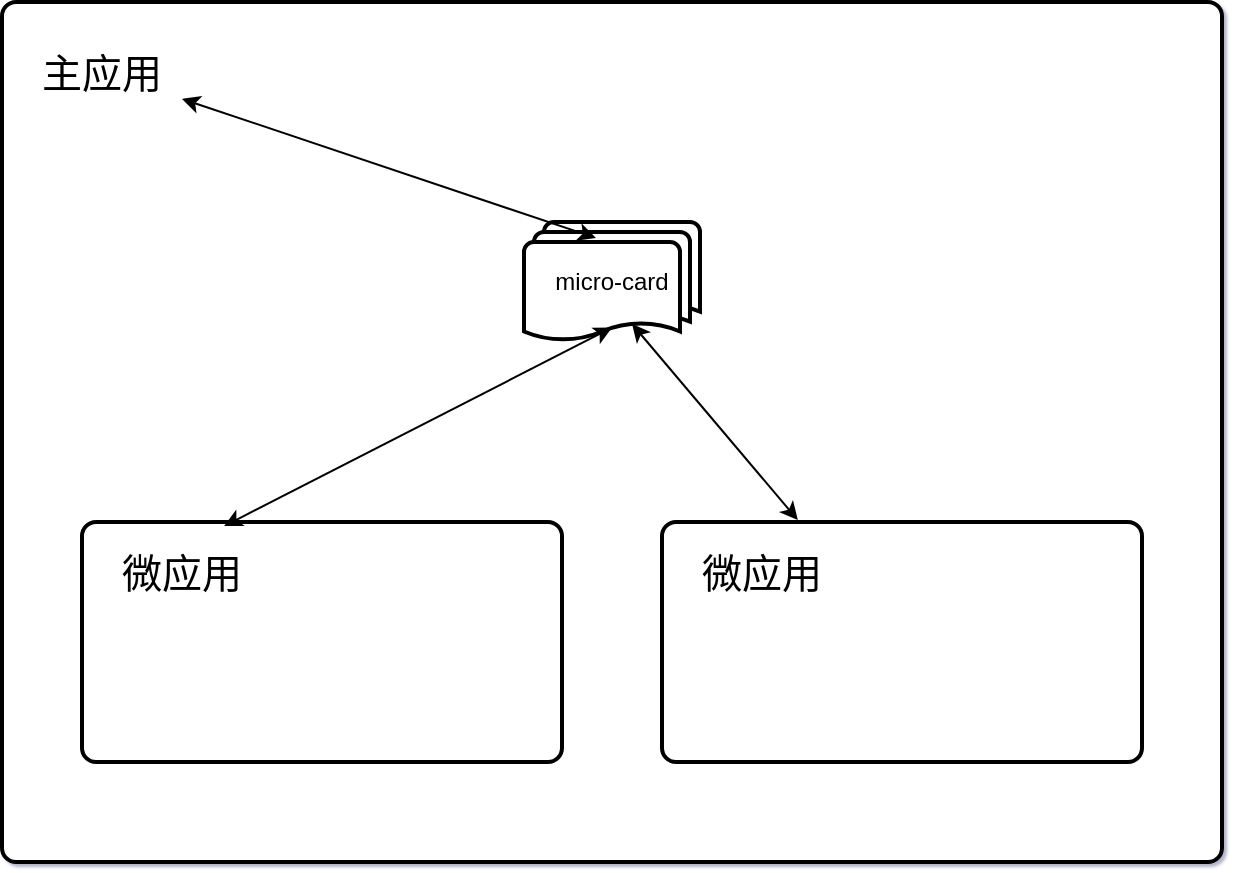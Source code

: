 <mxfile version="15.7.3" type="github">
  <diagram id="mrtA_bh7W3MZyRI0lBSU" name="第 1 页">
    <mxGraphModel dx="1422" dy="762" grid="1" gridSize="10" guides="1" tooltips="1" connect="1" arrows="1" fold="1" page="1" pageScale="1" pageWidth="827" pageHeight="1169" background="none" math="0" shadow="1">
      <root>
        <mxCell id="0" />
        <mxCell id="1" parent="0" />
        <mxCell id="HNSjOoolBvw5SKJHr6Ws-1" value="" style="rounded=1;whiteSpace=wrap;html=1;absoluteArcSize=1;arcSize=14;strokeWidth=2;" vertex="1" parent="1">
          <mxGeometry x="110" y="90" width="610" height="430" as="geometry" />
        </mxCell>
        <mxCell id="HNSjOoolBvw5SKJHr6Ws-2" value="" style="rounded=1;whiteSpace=wrap;html=1;absoluteArcSize=1;arcSize=14;strokeWidth=2;" vertex="1" parent="1">
          <mxGeometry x="150" y="350" width="240" height="120" as="geometry" />
        </mxCell>
        <mxCell id="HNSjOoolBvw5SKJHr6Ws-3" value="micro-card" style="strokeWidth=2;html=1;shape=mxgraph.flowchart.multi-document;whiteSpace=wrap;" vertex="1" parent="1">
          <mxGeometry x="371" y="200" width="88" height="60" as="geometry" />
        </mxCell>
        <mxCell id="HNSjOoolBvw5SKJHr6Ws-4" value="&lt;font style=&quot;font-size: 20px&quot;&gt;主应用&lt;/font&gt;" style="text;html=1;strokeColor=none;fillColor=none;align=center;verticalAlign=middle;whiteSpace=wrap;rounded=0;" vertex="1" parent="1">
          <mxGeometry x="120" y="110" width="80" height="30" as="geometry" />
        </mxCell>
        <mxCell id="HNSjOoolBvw5SKJHr6Ws-5" value="&lt;font style=&quot;font-size: 20px&quot;&gt;微应用&lt;/font&gt;" style="text;html=1;strokeColor=none;fillColor=none;align=center;verticalAlign=middle;whiteSpace=wrap;rounded=0;" vertex="1" parent="1">
          <mxGeometry x="160" y="360" width="80" height="30" as="geometry" />
        </mxCell>
        <mxCell id="HNSjOoolBvw5SKJHr6Ws-8" value="" style="endArrow=classic;startArrow=classic;html=1;rounded=0;fontSize=20;entryX=0.5;entryY=0.88;entryDx=0;entryDy=0;entryPerimeter=0;exitX=0.296;exitY=0.017;exitDx=0;exitDy=0;exitPerimeter=0;" edge="1" parent="1" source="HNSjOoolBvw5SKJHr6Ws-2" target="HNSjOoolBvw5SKJHr6Ws-3">
          <mxGeometry width="50" height="50" relative="1" as="geometry">
            <mxPoint x="299" y="410" as="sourcePoint" />
            <mxPoint x="349" y="360" as="targetPoint" />
          </mxGeometry>
        </mxCell>
        <mxCell id="HNSjOoolBvw5SKJHr6Ws-9" value="" style="endArrow=classic;startArrow=classic;html=1;rounded=0;fontSize=20;exitX=0.409;exitY=0.133;exitDx=0;exitDy=0;exitPerimeter=0;" edge="1" parent="1" source="HNSjOoolBvw5SKJHr6Ws-3" target="HNSjOoolBvw5SKJHr6Ws-4">
          <mxGeometry width="50" height="50" relative="1" as="geometry">
            <mxPoint x="400" y="270" as="sourcePoint" />
            <mxPoint x="450" y="220" as="targetPoint" />
          </mxGeometry>
        </mxCell>
        <mxCell id="HNSjOoolBvw5SKJHr6Ws-10" value="" style="rounded=1;whiteSpace=wrap;html=1;absoluteArcSize=1;arcSize=14;strokeWidth=2;" vertex="1" parent="1">
          <mxGeometry x="440" y="350" width="240" height="120" as="geometry" />
        </mxCell>
        <mxCell id="HNSjOoolBvw5SKJHr6Ws-11" value="&lt;font style=&quot;font-size: 20px&quot;&gt;微应用&lt;/font&gt;" style="text;html=1;strokeColor=none;fillColor=none;align=center;verticalAlign=middle;whiteSpace=wrap;rounded=0;" vertex="1" parent="1">
          <mxGeometry x="450" y="360" width="80" height="30" as="geometry" />
        </mxCell>
        <mxCell id="HNSjOoolBvw5SKJHr6Ws-12" value="" style="endArrow=classic;startArrow=classic;html=1;rounded=0;fontSize=20;exitX=0.283;exitY=-0.008;exitDx=0;exitDy=0;exitPerimeter=0;entryX=0.614;entryY=0.85;entryDx=0;entryDy=0;entryPerimeter=0;" edge="1" parent="1" source="HNSjOoolBvw5SKJHr6Ws-10" target="HNSjOoolBvw5SKJHr6Ws-3">
          <mxGeometry width="50" height="50" relative="1" as="geometry">
            <mxPoint x="390" y="400" as="sourcePoint" />
            <mxPoint x="300" y="280" as="targetPoint" />
          </mxGeometry>
        </mxCell>
      </root>
    </mxGraphModel>
  </diagram>
</mxfile>
